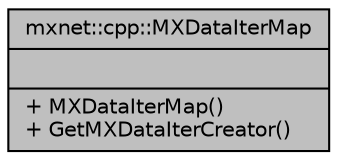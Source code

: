 digraph "mxnet::cpp::MXDataIterMap"
{
 // LATEX_PDF_SIZE
  edge [fontname="Helvetica",fontsize="10",labelfontname="Helvetica",labelfontsize="10"];
  node [fontname="Helvetica",fontsize="10",shape=record];
  Node1 [label="{mxnet::cpp::MXDataIterMap\n||+ MXDataIterMap()\l+ GetMXDataIterCreator()\l}",height=0.2,width=0.4,color="black", fillcolor="grey75", style="filled", fontcolor="black",tooltip=" "];
}

